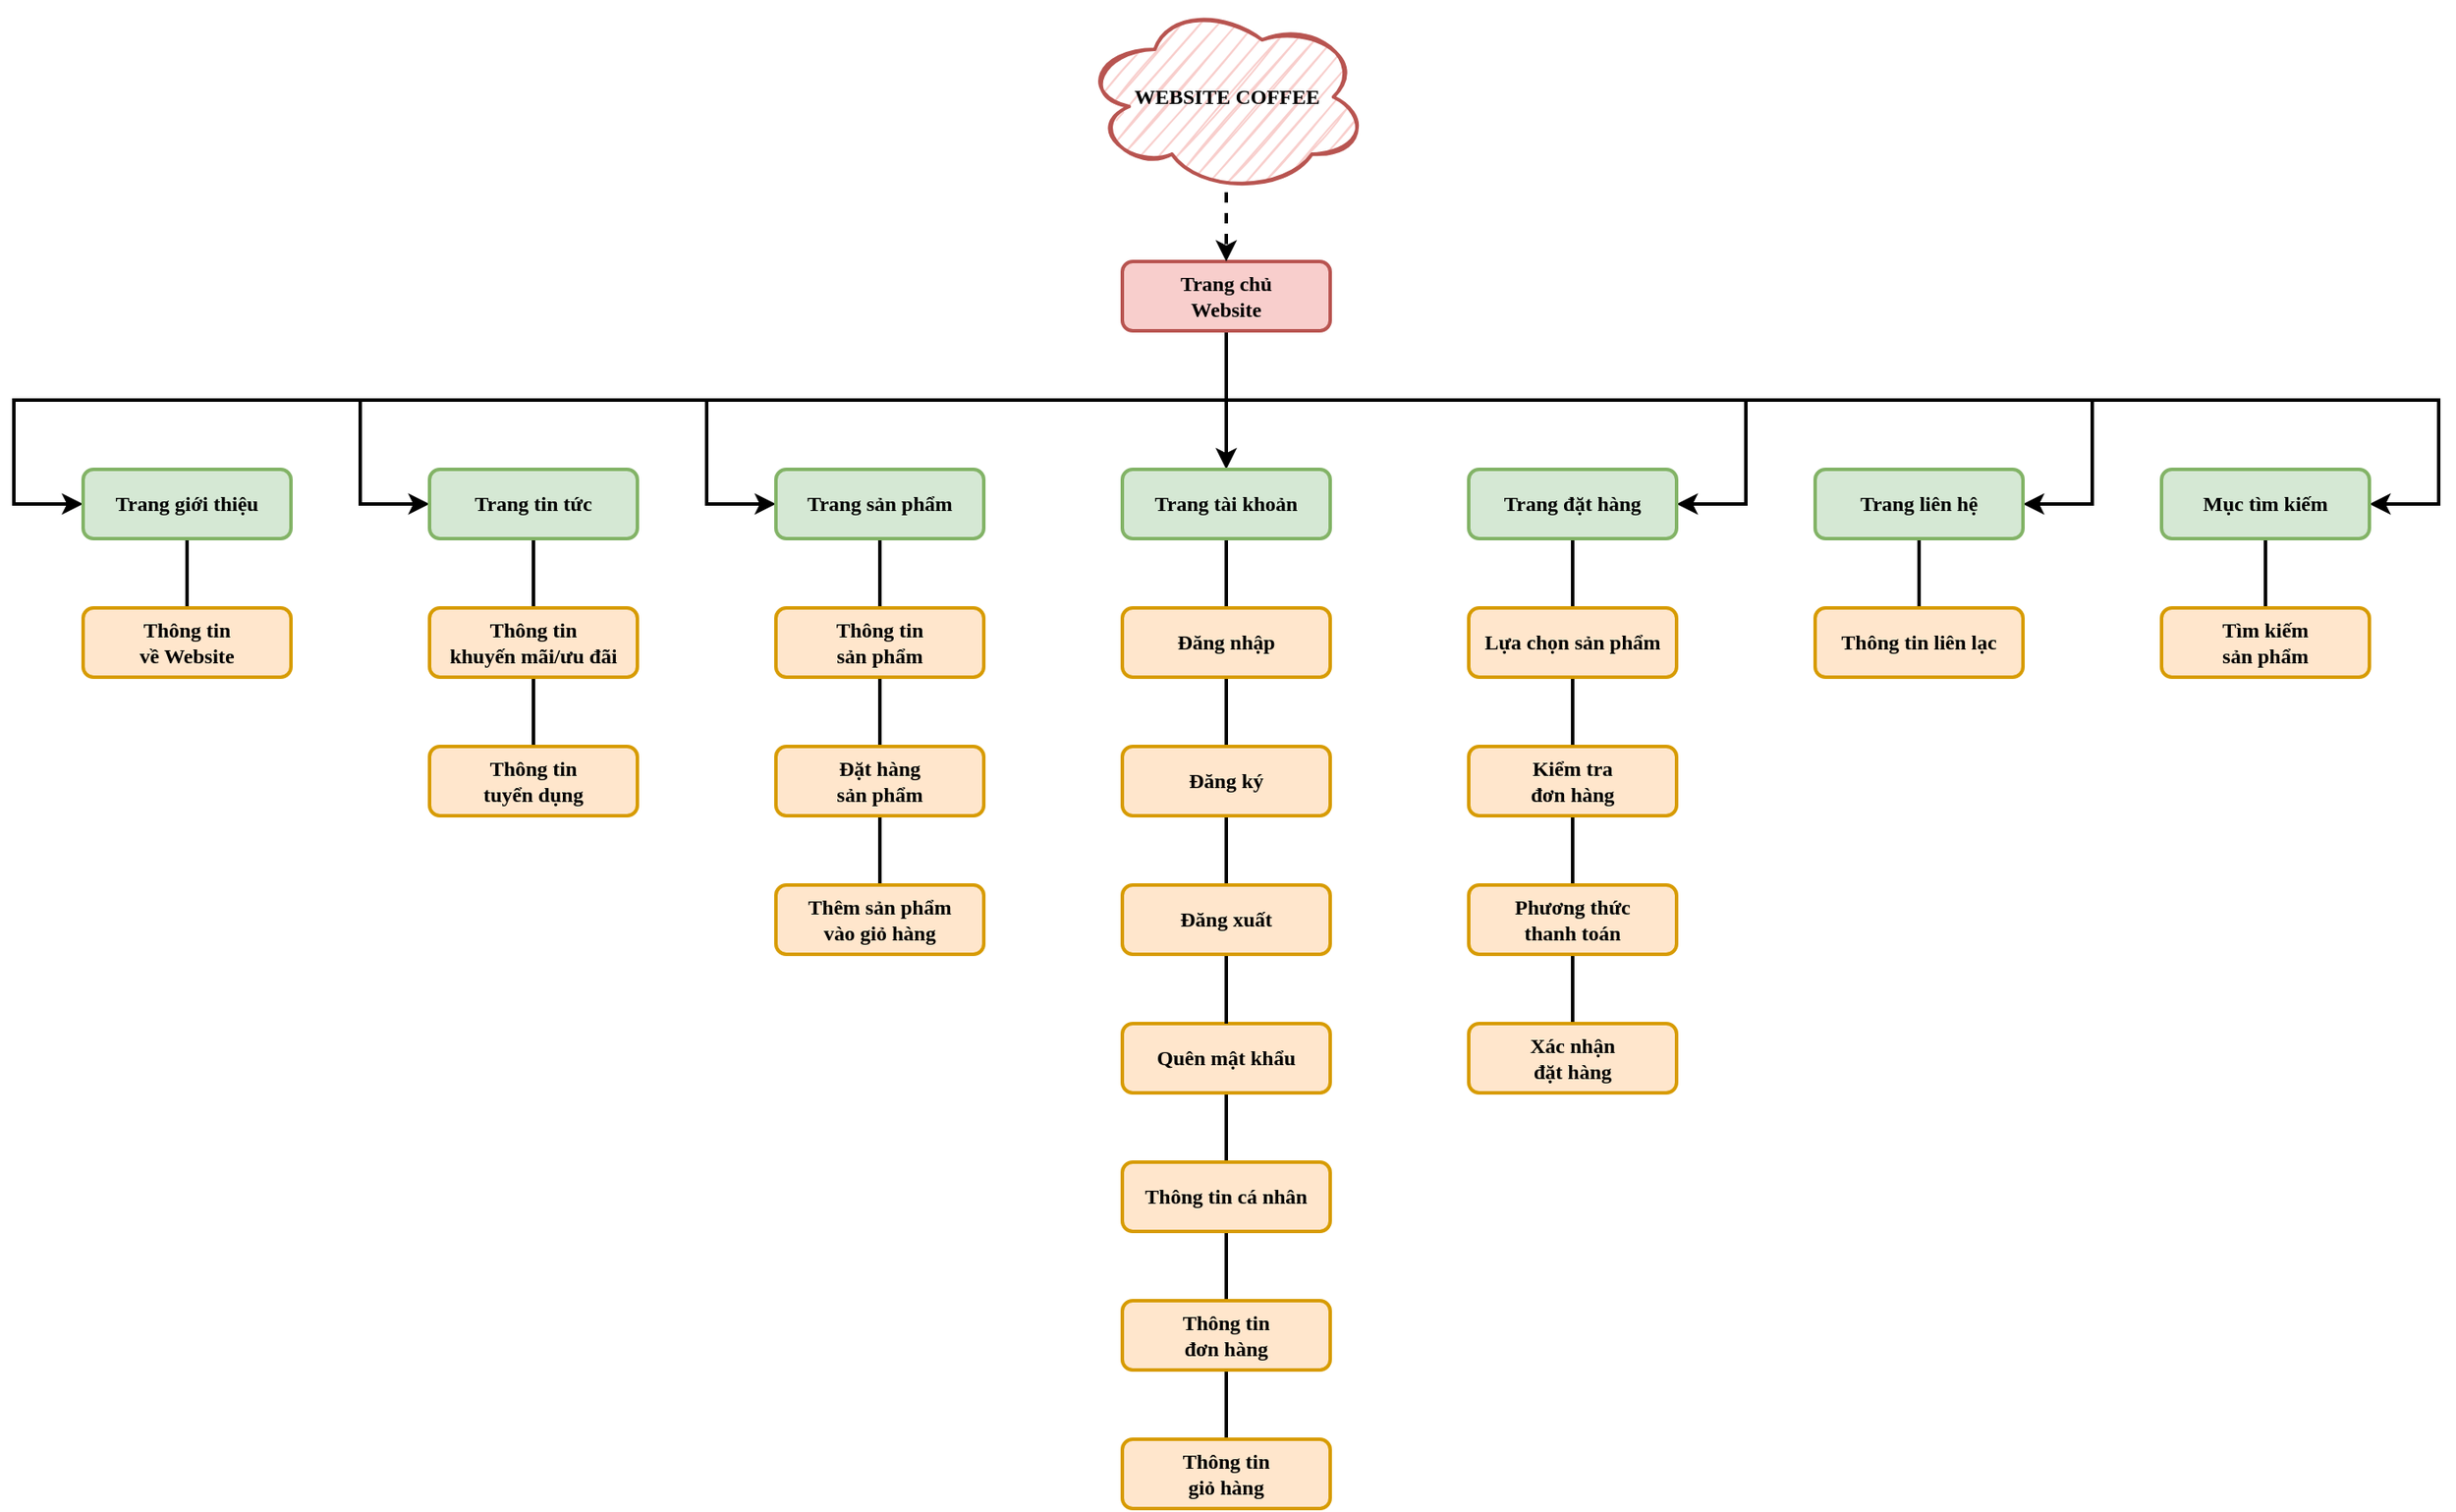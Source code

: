 <mxfile version="20.6.2" type="device"><diagram id="Xlld6_B1e4EKnf3dHWxT" name="Page-1"><mxGraphModel dx="3888" dy="1160" grid="1" gridSize="10" guides="1" tooltips="1" connect="1" arrows="1" fold="1" page="1" pageScale="1" pageWidth="850" pageHeight="1100" math="0" shadow="0"><root><mxCell id="0"/><mxCell id="1" parent="0"/><mxCell id="zox7dak4NYGvOOE3dKdt-17" style="edgeStyle=orthogonalEdgeStyle;rounded=0;orthogonalLoop=1;jettySize=auto;html=1;strokeWidth=2;fontFamily=Tahoma;" parent="1" source="zox7dak4NYGvOOE3dKdt-1" target="zox7dak4NYGvOOE3dKdt-6" edge="1"><mxGeometry relative="1" as="geometry"><Array as="points"><mxPoint x="-860" y="350"/><mxPoint x="-1560" y="350"/><mxPoint x="-1560" y="410"/></Array></mxGeometry></mxCell><mxCell id="zox7dak4NYGvOOE3dKdt-18" style="edgeStyle=orthogonalEdgeStyle;rounded=0;orthogonalLoop=1;jettySize=auto;html=1;strokeWidth=2;fontFamily=Tahoma;" parent="1" source="zox7dak4NYGvOOE3dKdt-1" target="zox7dak4NYGvOOE3dKdt-5" edge="1"><mxGeometry relative="1" as="geometry"><Array as="points"><mxPoint x="-860" y="350"/><mxPoint x="-1360" y="350"/><mxPoint x="-1360" y="410"/></Array></mxGeometry></mxCell><mxCell id="zox7dak4NYGvOOE3dKdt-19" style="edgeStyle=orthogonalEdgeStyle;rounded=0;orthogonalLoop=1;jettySize=auto;html=1;strokeWidth=2;fontFamily=Tahoma;" parent="1" source="zox7dak4NYGvOOE3dKdt-1" target="zox7dak4NYGvOOE3dKdt-4" edge="1"><mxGeometry relative="1" as="geometry"><Array as="points"><mxPoint x="-860" y="350"/><mxPoint x="-1160" y="350"/><mxPoint x="-1160" y="410"/></Array></mxGeometry></mxCell><mxCell id="zox7dak4NYGvOOE3dKdt-20" style="edgeStyle=orthogonalEdgeStyle;rounded=0;orthogonalLoop=1;jettySize=auto;html=1;entryX=1;entryY=0.5;entryDx=0;entryDy=0;strokeWidth=2;fontFamily=Tahoma;" parent="1" source="zox7dak4NYGvOOE3dKdt-1" target="zox7dak4NYGvOOE3dKdt-2" edge="1"><mxGeometry relative="1" as="geometry"><Array as="points"><mxPoint x="-860" y="350"/><mxPoint x="-560" y="350"/><mxPoint x="-560" y="410"/></Array></mxGeometry></mxCell><mxCell id="zox7dak4NYGvOOE3dKdt-22" style="edgeStyle=orthogonalEdgeStyle;rounded=0;orthogonalLoop=1;jettySize=auto;html=1;entryX=1;entryY=0.5;entryDx=0;entryDy=0;strokeWidth=2;fontFamily=Tahoma;" parent="1" source="zox7dak4NYGvOOE3dKdt-1" target="zox7dak4NYGvOOE3dKdt-8" edge="1"><mxGeometry relative="1" as="geometry"><Array as="points"><mxPoint x="-860" y="350"/><mxPoint x="-360" y="350"/><mxPoint x="-360" y="410"/></Array></mxGeometry></mxCell><mxCell id="zox7dak4NYGvOOE3dKdt-23" style="edgeStyle=orthogonalEdgeStyle;rounded=0;orthogonalLoop=1;jettySize=auto;html=1;entryX=1;entryY=0.5;entryDx=0;entryDy=0;strokeWidth=2;fontFamily=Tahoma;" parent="1" source="zox7dak4NYGvOOE3dKdt-1" target="zox7dak4NYGvOOE3dKdt-9" edge="1"><mxGeometry relative="1" as="geometry"><Array as="points"><mxPoint x="-860" y="350"/><mxPoint x="-160" y="350"/><mxPoint x="-160" y="410"/></Array></mxGeometry></mxCell><mxCell id="3xLlYqU6s1u05PR_mEaB-8" style="edgeStyle=orthogonalEdgeStyle;rounded=0;orthogonalLoop=1;jettySize=auto;html=1;entryX=0.5;entryY=0;entryDx=0;entryDy=0;strokeWidth=2;endArrow=classic;endFill=1;" edge="1" parent="1" source="zox7dak4NYGvOOE3dKdt-1" target="zox7dak4NYGvOOE3dKdt-7"><mxGeometry relative="1" as="geometry"/></mxCell><mxCell id="zox7dak4NYGvOOE3dKdt-1" value="Trang chủ&lt;br&gt;Website" style="rounded=1;whiteSpace=wrap;html=1;fontStyle=1;strokeWidth=2;fontFamily=Tahoma;fillColor=#f8cecc;strokeColor=#b85450;" parent="1" vertex="1"><mxGeometry x="-920" y="270" width="120" height="40" as="geometry"/></mxCell><mxCell id="3xLlYqU6s1u05PR_mEaB-4" style="edgeStyle=orthogonalEdgeStyle;rounded=0;orthogonalLoop=1;jettySize=auto;html=1;strokeWidth=2;endArrow=none;endFill=0;" edge="1" parent="1" source="zox7dak4NYGvOOE3dKdt-2" target="3xLlYqU6s1u05PR_mEaB-1"><mxGeometry relative="1" as="geometry"/></mxCell><mxCell id="zox7dak4NYGvOOE3dKdt-2" value="Trang đặt hàng" style="rounded=1;whiteSpace=wrap;html=1;fontStyle=1;strokeWidth=2;fontFamily=Tahoma;fillColor=#d5e8d4;strokeColor=#82b366;" parent="1" vertex="1"><mxGeometry x="-720" y="390" width="120" height="40" as="geometry"/></mxCell><mxCell id="zox7dak4NYGvOOE3dKdt-50" style="edgeStyle=orthogonalEdgeStyle;rounded=0;orthogonalLoop=1;jettySize=auto;html=1;entryX=0.5;entryY=0;entryDx=0;entryDy=0;strokeWidth=2;fontFamily=Tahoma;endArrow=none;endFill=0;" parent="1" source="zox7dak4NYGvOOE3dKdt-4" target="zox7dak4NYGvOOE3dKdt-47" edge="1"><mxGeometry relative="1" as="geometry"/></mxCell><mxCell id="zox7dak4NYGvOOE3dKdt-4" value="Trang sản phẩm" style="rounded=1;whiteSpace=wrap;html=1;fontStyle=1;strokeWidth=2;fontFamily=Tahoma;fillColor=#d5e8d4;strokeColor=#82b366;" parent="1" vertex="1"><mxGeometry x="-1120" y="390" width="120" height="40" as="geometry"/></mxCell><mxCell id="zox7dak4NYGvOOE3dKdt-49" style="edgeStyle=orthogonalEdgeStyle;rounded=0;orthogonalLoop=1;jettySize=auto;html=1;entryX=0.5;entryY=0;entryDx=0;entryDy=0;strokeWidth=2;fontFamily=Tahoma;endArrow=none;endFill=0;" parent="1" source="zox7dak4NYGvOOE3dKdt-5" edge="1"><mxGeometry relative="1" as="geometry"><mxPoint x="-1260" y="470" as="targetPoint"/></mxGeometry></mxCell><mxCell id="zox7dak4NYGvOOE3dKdt-5" value="Trang tin tức" style="rounded=1;whiteSpace=wrap;html=1;fontStyle=1;strokeWidth=2;fontFamily=Tahoma;fillColor=#d5e8d4;strokeColor=#82b366;" parent="1" vertex="1"><mxGeometry x="-1320" y="390" width="120" height="40" as="geometry"/></mxCell><mxCell id="zox7dak4NYGvOOE3dKdt-48" style="edgeStyle=orthogonalEdgeStyle;rounded=0;orthogonalLoop=1;jettySize=auto;html=1;entryX=0.5;entryY=0;entryDx=0;entryDy=0;strokeWidth=2;fontFamily=Tahoma;endArrow=none;endFill=0;" parent="1" source="zox7dak4NYGvOOE3dKdt-6" target="zox7dak4NYGvOOE3dKdt-45" edge="1"><mxGeometry relative="1" as="geometry"/></mxCell><mxCell id="zox7dak4NYGvOOE3dKdt-6" value="Trang giới thiệu" style="rounded=1;whiteSpace=wrap;html=1;fontStyle=1;strokeWidth=2;fontFamily=Tahoma;fillColor=#d5e8d4;strokeColor=#82b366;" parent="1" vertex="1"><mxGeometry x="-1520" y="390" width="120" height="40" as="geometry"/></mxCell><mxCell id="zox7dak4NYGvOOE3dKdt-37" style="edgeStyle=orthogonalEdgeStyle;rounded=0;orthogonalLoop=1;jettySize=auto;html=1;strokeWidth=2;fontFamily=Tahoma;endArrow=none;endFill=0;" parent="1" source="zox7dak4NYGvOOE3dKdt-7" target="zox7dak4NYGvOOE3dKdt-24" edge="1"><mxGeometry relative="1" as="geometry"/></mxCell><mxCell id="zox7dak4NYGvOOE3dKdt-7" value="Trang tài khoản" style="rounded=1;whiteSpace=wrap;html=1;fontStyle=1;strokeWidth=2;fontFamily=Tahoma;fillColor=#d5e8d4;strokeColor=#82B366;" parent="1" vertex="1"><mxGeometry x="-920" y="390" width="120" height="40" as="geometry"/></mxCell><mxCell id="zox7dak4NYGvOOE3dKdt-64" style="edgeStyle=orthogonalEdgeStyle;rounded=0;orthogonalLoop=1;jettySize=auto;html=1;entryX=0.5;entryY=0;entryDx=0;entryDy=0;strokeWidth=2;fontFamily=Tahoma;endArrow=none;endFill=0;" parent="1" source="zox7dak4NYGvOOE3dKdt-8" target="zox7dak4NYGvOOE3dKdt-60" edge="1"><mxGeometry relative="1" as="geometry"/></mxCell><mxCell id="zox7dak4NYGvOOE3dKdt-8" value="Trang liên hệ" style="rounded=1;whiteSpace=wrap;html=1;fontStyle=1;strokeWidth=2;fontFamily=Tahoma;fillColor=#d5e8d4;strokeColor=#82b366;" parent="1" vertex="1"><mxGeometry x="-520" y="390" width="120" height="40" as="geometry"/></mxCell><mxCell id="zox7dak4NYGvOOE3dKdt-72" style="edgeStyle=orthogonalEdgeStyle;rounded=0;orthogonalLoop=1;jettySize=auto;html=1;entryX=0.5;entryY=0;entryDx=0;entryDy=0;strokeWidth=2;fontFamily=Tahoma;endArrow=none;endFill=0;" parent="1" source="zox7dak4NYGvOOE3dKdt-9" edge="1"><mxGeometry relative="1" as="geometry"><mxPoint x="-260" y="470" as="targetPoint"/></mxGeometry></mxCell><mxCell id="zox7dak4NYGvOOE3dKdt-9" value="Mục tìm kiếm" style="rounded=1;whiteSpace=wrap;html=1;fontStyle=1;strokeWidth=2;fontFamily=Tahoma;fillColor=#d5e8d4;strokeColor=#82b366;" parent="1" vertex="1"><mxGeometry x="-320" y="390" width="120" height="40" as="geometry"/></mxCell><mxCell id="zox7dak4NYGvOOE3dKdt-38" style="edgeStyle=orthogonalEdgeStyle;rounded=0;orthogonalLoop=1;jettySize=auto;html=1;entryX=0.5;entryY=0;entryDx=0;entryDy=0;strokeWidth=2;fontFamily=Tahoma;endArrow=none;endFill=0;" parent="1" source="zox7dak4NYGvOOE3dKdt-24" target="zox7dak4NYGvOOE3dKdt-25" edge="1"><mxGeometry relative="1" as="geometry"/></mxCell><mxCell id="zox7dak4NYGvOOE3dKdt-24" value="Đăng nhập" style="rounded=1;whiteSpace=wrap;html=1;fontStyle=1;strokeWidth=2;fontFamily=Tahoma;fillColor=#ffe6cc;strokeColor=#d79b00;" parent="1" vertex="1"><mxGeometry x="-920" y="470" width="120" height="40" as="geometry"/></mxCell><mxCell id="zox7dak4NYGvOOE3dKdt-39" style="edgeStyle=orthogonalEdgeStyle;rounded=0;orthogonalLoop=1;jettySize=auto;html=1;entryX=0.5;entryY=0;entryDx=0;entryDy=0;strokeWidth=2;fontFamily=Tahoma;endArrow=none;endFill=0;" parent="1" source="zox7dak4NYGvOOE3dKdt-25" target="zox7dak4NYGvOOE3dKdt-27" edge="1"><mxGeometry relative="1" as="geometry"/></mxCell><mxCell id="zox7dak4NYGvOOE3dKdt-25" value="Đăng ký" style="rounded=1;whiteSpace=wrap;html=1;fontStyle=1;strokeWidth=2;fontFamily=Tahoma;fillColor=#ffe6cc;strokeColor=#d79b00;" parent="1" vertex="1"><mxGeometry x="-920" y="550" width="120" height="40" as="geometry"/></mxCell><mxCell id="zox7dak4NYGvOOE3dKdt-41" style="edgeStyle=orthogonalEdgeStyle;rounded=0;orthogonalLoop=1;jettySize=auto;html=1;entryX=0.5;entryY=0;entryDx=0;entryDy=0;strokeWidth=2;fontFamily=Tahoma;endArrow=none;endFill=0;" parent="1" source="zox7dak4NYGvOOE3dKdt-26" target="zox7dak4NYGvOOE3dKdt-28" edge="1"><mxGeometry relative="1" as="geometry"/></mxCell><mxCell id="zox7dak4NYGvOOE3dKdt-26" value="Quên mật khẩu" style="rounded=1;whiteSpace=wrap;html=1;fontStyle=1;strokeWidth=2;fontFamily=Tahoma;fillColor=#ffe6cc;strokeColor=#d79b00;" parent="1" vertex="1"><mxGeometry x="-920" y="710" width="120" height="40" as="geometry"/></mxCell><mxCell id="zox7dak4NYGvOOE3dKdt-40" style="edgeStyle=orthogonalEdgeStyle;rounded=0;orthogonalLoop=1;jettySize=auto;html=1;entryX=0.5;entryY=0;entryDx=0;entryDy=0;strokeWidth=2;fontFamily=Tahoma;endArrow=none;endFill=0;" parent="1" source="zox7dak4NYGvOOE3dKdt-27" target="zox7dak4NYGvOOE3dKdt-26" edge="1"><mxGeometry relative="1" as="geometry"/></mxCell><mxCell id="zox7dak4NYGvOOE3dKdt-27" value="Đăng xuất" style="rounded=1;whiteSpace=wrap;html=1;fontStyle=1;strokeWidth=2;fontFamily=Tahoma;fillColor=#ffe6cc;strokeColor=#d79b00;" parent="1" vertex="1"><mxGeometry x="-920" y="630" width="120" height="40" as="geometry"/></mxCell><mxCell id="zox7dak4NYGvOOE3dKdt-42" style="edgeStyle=orthogonalEdgeStyle;rounded=0;orthogonalLoop=1;jettySize=auto;html=1;entryX=0.5;entryY=0;entryDx=0;entryDy=0;strokeWidth=2;fontFamily=Tahoma;endArrow=none;endFill=0;" parent="1" source="zox7dak4NYGvOOE3dKdt-28" edge="1"><mxGeometry relative="1" as="geometry"><mxPoint x="-860" y="870" as="targetPoint"/></mxGeometry></mxCell><mxCell id="zox7dak4NYGvOOE3dKdt-28" value="Thông tin cá nhân" style="rounded=1;whiteSpace=wrap;html=1;fontStyle=1;strokeWidth=2;fontFamily=Tahoma;fillColor=#ffe6cc;strokeColor=#d79b00;" parent="1" vertex="1"><mxGeometry x="-920" y="790" width="120" height="40" as="geometry"/></mxCell><mxCell id="zox7dak4NYGvOOE3dKdt-44" style="edgeStyle=orthogonalEdgeStyle;rounded=0;orthogonalLoop=1;jettySize=auto;html=1;entryX=0.5;entryY=0;entryDx=0;entryDy=0;strokeWidth=2;fontFamily=Tahoma;endArrow=none;endFill=0;" parent="1" source="zox7dak4NYGvOOE3dKdt-29" target="zox7dak4NYGvOOE3dKdt-36" edge="1"><mxGeometry relative="1" as="geometry"/></mxCell><mxCell id="zox7dak4NYGvOOE3dKdt-29" value="Thông tin&lt;br&gt;đơn hàng" style="rounded=1;whiteSpace=wrap;html=1;fontStyle=1;strokeWidth=2;fontFamily=Tahoma;fillColor=#ffe6cc;strokeColor=#d79b00;" parent="1" vertex="1"><mxGeometry x="-920" y="870" width="120" height="40" as="geometry"/></mxCell><mxCell id="zox7dak4NYGvOOE3dKdt-36" value="Thông tin&lt;br&gt;giỏ hàng" style="rounded=1;whiteSpace=wrap;html=1;fontStyle=1;strokeWidth=2;fontFamily=Tahoma;fillColor=#ffe6cc;strokeColor=#d79b00;" parent="1" vertex="1"><mxGeometry x="-920" y="950" width="120" height="40" as="geometry"/></mxCell><mxCell id="zox7dak4NYGvOOE3dKdt-45" value="Thông tin&lt;br&gt;về Website" style="rounded=1;whiteSpace=wrap;html=1;fontStyle=1;strokeWidth=2;fontFamily=Tahoma;fillColor=#ffe6cc;strokeColor=#d79b00;" parent="1" vertex="1"><mxGeometry x="-1520" y="470" width="120" height="40" as="geometry"/></mxCell><mxCell id="zox7dak4NYGvOOE3dKdt-54" style="edgeStyle=orthogonalEdgeStyle;rounded=0;orthogonalLoop=1;jettySize=auto;html=1;entryX=0.5;entryY=0;entryDx=0;entryDy=0;strokeWidth=2;fontFamily=Tahoma;endArrow=none;endFill=0;" parent="1" source="zox7dak4NYGvOOE3dKdt-47" target="zox7dak4NYGvOOE3dKdt-52" edge="1"><mxGeometry relative="1" as="geometry"/></mxCell><mxCell id="zox7dak4NYGvOOE3dKdt-47" value="Thông tin&lt;br&gt;sản phẩm" style="rounded=1;whiteSpace=wrap;html=1;fontStyle=1;strokeWidth=2;fontFamily=Tahoma;fillColor=#ffe6cc;strokeColor=#d79b00;" parent="1" vertex="1"><mxGeometry x="-1120" y="470" width="120" height="40" as="geometry"/></mxCell><mxCell id="zox7dak4NYGvOOE3dKdt-56" style="edgeStyle=orthogonalEdgeStyle;rounded=0;orthogonalLoop=1;jettySize=auto;html=1;entryX=0.5;entryY=0;entryDx=0;entryDy=0;strokeWidth=2;fontFamily=Tahoma;endArrow=none;endFill=0;" parent="1" source="zox7dak4NYGvOOE3dKdt-52" target="zox7dak4NYGvOOE3dKdt-55" edge="1"><mxGeometry relative="1" as="geometry"/></mxCell><mxCell id="zox7dak4NYGvOOE3dKdt-52" value="Đặt hàng&lt;br&gt;sản phẩm" style="rounded=1;whiteSpace=wrap;html=1;fontStyle=1;strokeWidth=2;fontFamily=Tahoma;fillColor=#ffe6cc;strokeColor=#d79b00;" parent="1" vertex="1"><mxGeometry x="-1120" y="550" width="120" height="40" as="geometry"/></mxCell><mxCell id="zox7dak4NYGvOOE3dKdt-55" value="Thêm sản phẩm&lt;br&gt;vào giỏ hàng" style="rounded=1;whiteSpace=wrap;html=1;fontStyle=1;strokeWidth=2;fontFamily=Tahoma;fillColor=#ffe6cc;strokeColor=#d79b00;" parent="1" vertex="1"><mxGeometry x="-1120" y="630" width="120" height="40" as="geometry"/></mxCell><mxCell id="zox7dak4NYGvOOE3dKdt-63" style="edgeStyle=orthogonalEdgeStyle;rounded=0;orthogonalLoop=1;jettySize=auto;html=1;entryX=0.5;entryY=0;entryDx=0;entryDy=0;strokeWidth=2;fontFamily=Tahoma;endArrow=none;endFill=0;" parent="1" source="zox7dak4NYGvOOE3dKdt-59" target="zox7dak4NYGvOOE3dKdt-61" edge="1"><mxGeometry relative="1" as="geometry"/></mxCell><mxCell id="zox7dak4NYGvOOE3dKdt-59" value="Thông tin&lt;br&gt;khuyến mãi/ưu đãi" style="rounded=1;whiteSpace=wrap;html=1;fontStyle=1;strokeWidth=2;fontFamily=Tahoma;fillColor=#ffe6cc;strokeColor=#d79b00;" parent="1" vertex="1"><mxGeometry x="-1320" y="470" width="120" height="40" as="geometry"/></mxCell><mxCell id="zox7dak4NYGvOOE3dKdt-60" value="Thông tin liên lạc" style="rounded=1;whiteSpace=wrap;html=1;fontStyle=1;strokeWidth=2;fontFamily=Tahoma;fillColor=#ffe6cc;strokeColor=#d79b00;" parent="1" vertex="1"><mxGeometry x="-520" y="470" width="120" height="40" as="geometry"/></mxCell><mxCell id="zox7dak4NYGvOOE3dKdt-61" value="Thông tin&lt;br&gt;tuyển dụng" style="rounded=1;whiteSpace=wrap;html=1;fontStyle=1;strokeWidth=2;fontFamily=Tahoma;fillColor=#ffe6cc;strokeColor=#d79b00;" parent="1" vertex="1"><mxGeometry x="-1320" y="550" width="120" height="40" as="geometry"/></mxCell><mxCell id="zox7dak4NYGvOOE3dKdt-66" value="Tìm kiếm&lt;br&gt;sản phẩm" style="rounded=1;whiteSpace=wrap;html=1;fontStyle=1;strokeWidth=2;fontFamily=Tahoma;fillColor=#ffe6cc;strokeColor=#d79b00;" parent="1" vertex="1"><mxGeometry x="-320" y="470" width="120" height="40" as="geometry"/></mxCell><mxCell id="zox7dak4NYGvOOE3dKdt-84" style="edgeStyle=orthogonalEdgeStyle;rounded=0;orthogonalLoop=1;jettySize=auto;html=1;entryX=0.5;entryY=0;entryDx=0;entryDy=0;strokeWidth=2;fontFamily=Tahoma;dashed=1;" parent="1" source="zox7dak4NYGvOOE3dKdt-83" target="zox7dak4NYGvOOE3dKdt-1" edge="1"><mxGeometry relative="1" as="geometry"/></mxCell><mxCell id="zox7dak4NYGvOOE3dKdt-83" value="WEBSITE COFFEE" style="ellipse;shape=cloud;whiteSpace=wrap;html=1;strokeWidth=2;fontFamily=Tahoma;fillColor=#f8cecc;strokeColor=#b85450;fontStyle=1;sketch=1;" parent="1" vertex="1"><mxGeometry x="-942.5" y="120" width="165" height="110" as="geometry"/></mxCell><mxCell id="3xLlYqU6s1u05PR_mEaB-5" style="edgeStyle=orthogonalEdgeStyle;rounded=0;orthogonalLoop=1;jettySize=auto;html=1;entryX=0.5;entryY=0;entryDx=0;entryDy=0;strokeWidth=2;endArrow=none;endFill=0;" edge="1" parent="1" source="3xLlYqU6s1u05PR_mEaB-1" target="3xLlYqU6s1u05PR_mEaB-2"><mxGeometry relative="1" as="geometry"/></mxCell><mxCell id="3xLlYqU6s1u05PR_mEaB-1" value="Lựa chọn sản phẩm" style="rounded=1;whiteSpace=wrap;html=1;fontStyle=1;strokeWidth=2;fontFamily=Tahoma;fillColor=#ffe6cc;strokeColor=#d79b00;" vertex="1" parent="1"><mxGeometry x="-720" y="470" width="120" height="40" as="geometry"/></mxCell><mxCell id="3xLlYqU6s1u05PR_mEaB-6" style="edgeStyle=orthogonalEdgeStyle;rounded=0;orthogonalLoop=1;jettySize=auto;html=1;entryX=0.5;entryY=0;entryDx=0;entryDy=0;strokeWidth=2;endArrow=none;endFill=0;" edge="1" parent="1" source="3xLlYqU6s1u05PR_mEaB-2" target="3xLlYqU6s1u05PR_mEaB-3"><mxGeometry relative="1" as="geometry"/></mxCell><mxCell id="3xLlYqU6s1u05PR_mEaB-2" value="Phương thức&lt;br&gt;thanh toán" style="rounded=1;whiteSpace=wrap;html=1;fontStyle=1;strokeWidth=2;fontFamily=Tahoma;fillColor=#ffe6cc;strokeColor=#d79b00;" vertex="1" parent="1"><mxGeometry x="-720" y="630" width="120" height="40" as="geometry"/></mxCell><mxCell id="3xLlYqU6s1u05PR_mEaB-3" value="Xác nhận&lt;br&gt;đặt hàng" style="rounded=1;whiteSpace=wrap;html=1;fontStyle=1;strokeWidth=2;fontFamily=Tahoma;fillColor=#ffe6cc;strokeColor=#d79b00;" vertex="1" parent="1"><mxGeometry x="-720" y="710" width="120" height="40" as="geometry"/></mxCell><mxCell id="3xLlYqU6s1u05PR_mEaB-7" value="Kiểm tra&lt;br&gt;đơn hàng" style="rounded=1;whiteSpace=wrap;html=1;fontStyle=1;strokeWidth=2;fontFamily=Tahoma;fillColor=#ffe6cc;strokeColor=#d79b00;" vertex="1" parent="1"><mxGeometry x="-720" y="550" width="120" height="40" as="geometry"/></mxCell></root></mxGraphModel></diagram></mxfile>